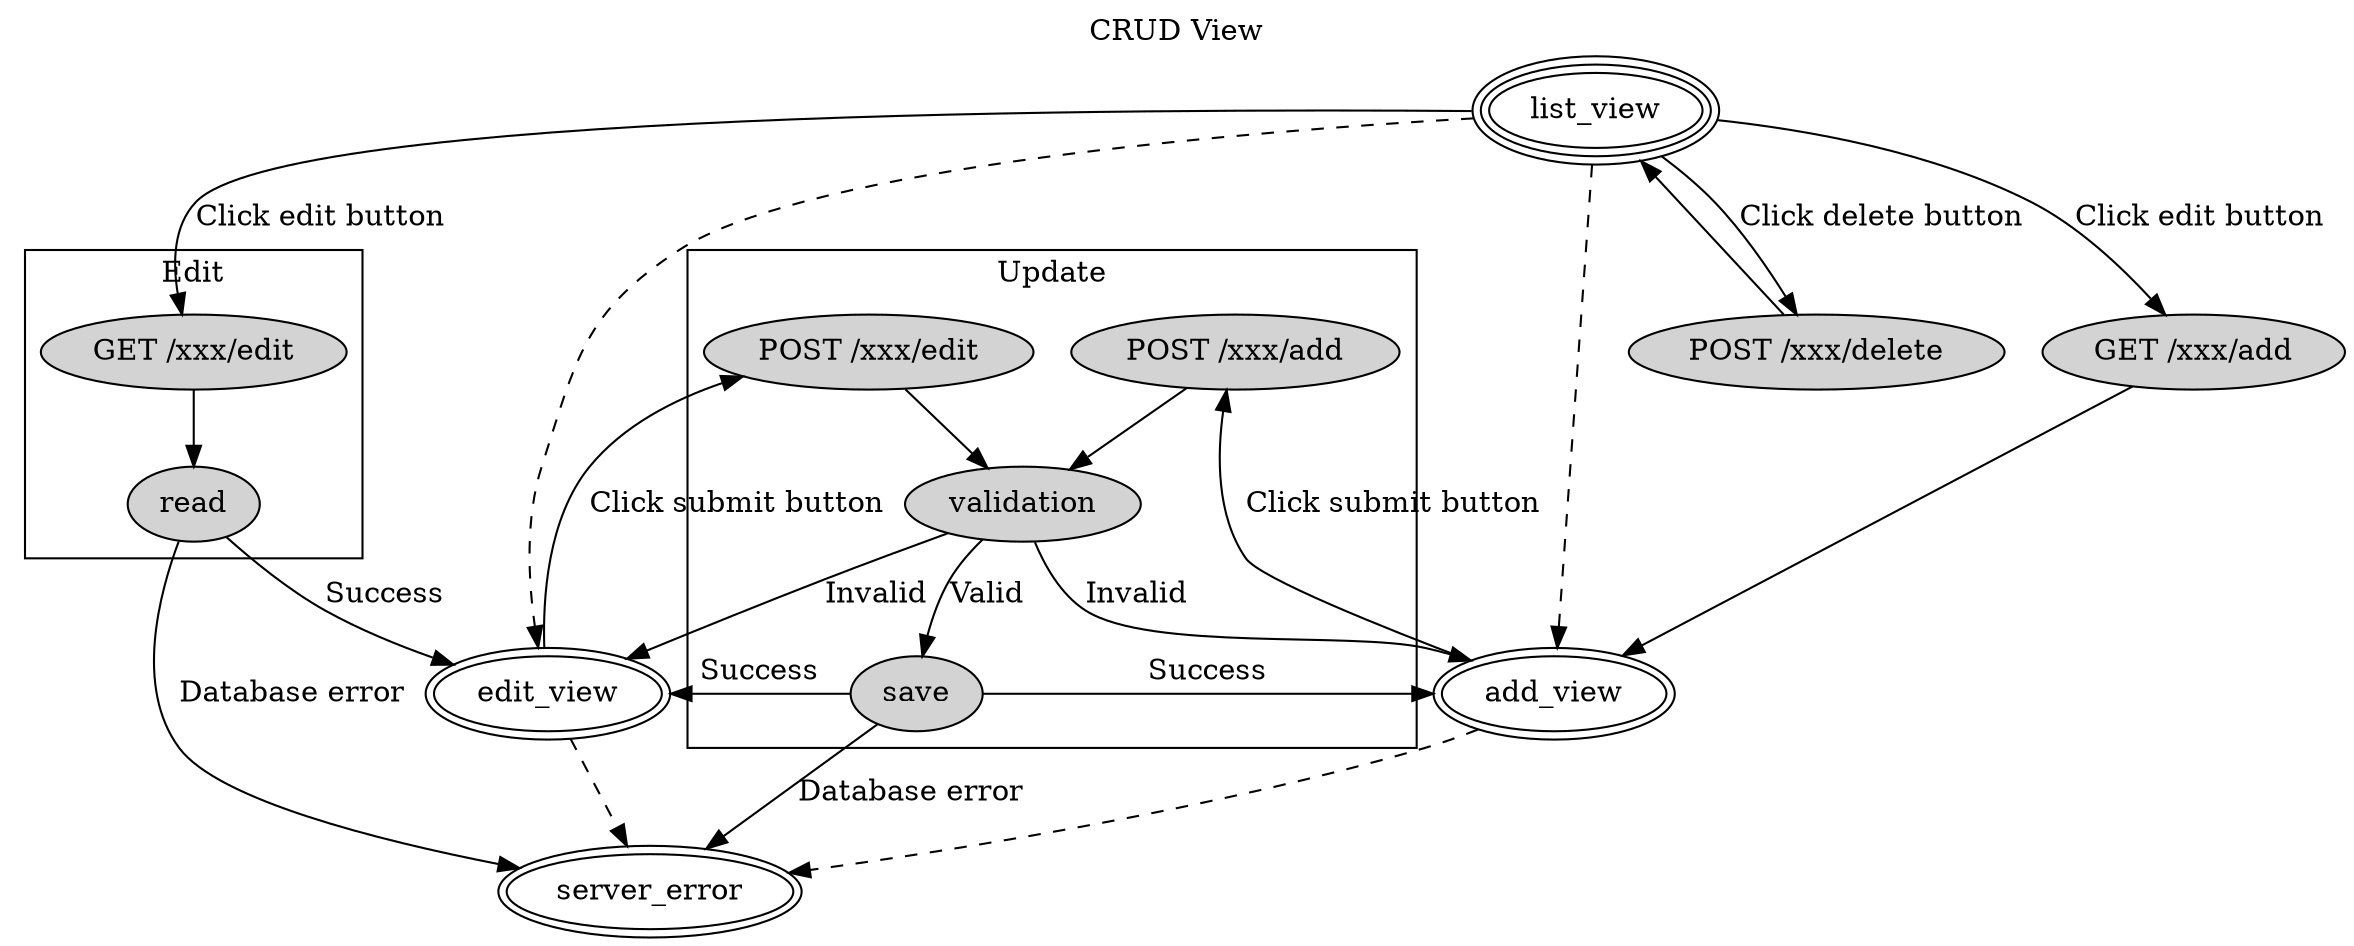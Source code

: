 digraph crud {
    graph[label="CRUD View",labelloc=t];

    list_view[peripheries=3];
    add_view[peripheries=2];
    edit_view[peripheries=2];
    server_error[peripheries=2];

    list_view->add_view[style=dashed];
    list_view->edit_view[style=dashed];
    add_view->server_error[style=dashed];
    edit_view->server_error[style=dashed];

    "GET /xxx/add"[style=filled];
    "POST /xxx/add"[style=filled];
    "GET /xxx/edit"[style=filled];
    "POST /xxx/edit"[style=filled];
    "POST /xxx/delete"[style=filled];
    validation[style=filled];
    save[style=filled];
    read[style=filled];

    list_view->"GET /xxx/add"[label="Click edit button"];
    "GET /xxx/add"->add_view;

    add_view->"POST /xxx/add"[label="Click submit button"];
    subgraph cluster_update {
        label="Update";
        "POST /xxx/add"->validation;
        "POST /xxx/edit"->validation;
        validation->save[label="Valid"];
    }
    validation->add_view[label="Invalid"];
    save->add_view[label="Success"];
    save->server_error[label="Database error"];

    list_view->"GET /xxx/edit"[label="Click edit button"];
    subgraph cluster_edit {
        label="Edit";
        "GET /xxx/edit"->read;
    }
    read->edit_view[label="Success"];
    read->server_error[label="Database error"];

    edit_view->"POST /xxx/edit"[label="Click submit button"];
    validation->edit_view[label="Invalid"];
    save->edit_view[label="Success"];

    list_view->"POST /xxx/delete"[label="Click delete button"];
    "POST /xxx/delete"->list_view;
}
